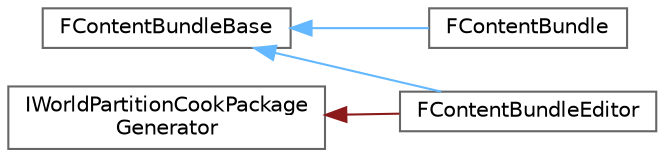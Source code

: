 digraph "Graphical Class Hierarchy"
{
 // INTERACTIVE_SVG=YES
 // LATEX_PDF_SIZE
  bgcolor="transparent";
  edge [fontname=Helvetica,fontsize=10,labelfontname=Helvetica,labelfontsize=10];
  node [fontname=Helvetica,fontsize=10,shape=box,height=0.2,width=0.4];
  rankdir="LR";
  Node0 [id="Node000000",label="FContentBundleBase",height=0.2,width=0.4,color="grey40", fillcolor="white", style="filled",URL="$d2/d38/classFContentBundleBase.html",tooltip=" "];
  Node0 -> Node1 [id="edge3655_Node000000_Node000001",dir="back",color="steelblue1",style="solid",tooltip=" "];
  Node1 [id="Node000001",label="FContentBundle",height=0.2,width=0.4,color="grey40", fillcolor="white", style="filled",URL="$d1/dfb/classFContentBundle.html",tooltip=" "];
  Node0 -> Node2 [id="edge3656_Node000000_Node000002",dir="back",color="steelblue1",style="solid",tooltip=" "];
  Node2 [id="Node000002",label="FContentBundleEditor",height=0.2,width=0.4,color="grey40", fillcolor="white", style="filled",URL="$d5/dba/classFContentBundleEditor.html",tooltip=" "];
  Node3 [id="Node000003",label="IWorldPartitionCookPackage\lGenerator",height=0.2,width=0.4,color="grey40", fillcolor="white", style="filled",URL="$d1/d83/classIWorldPartitionCookPackageGenerator.html",tooltip=" "];
  Node3 -> Node2 [id="edge3657_Node000003_Node000002",dir="back",color="firebrick4",style="solid",tooltip=" "];
}

